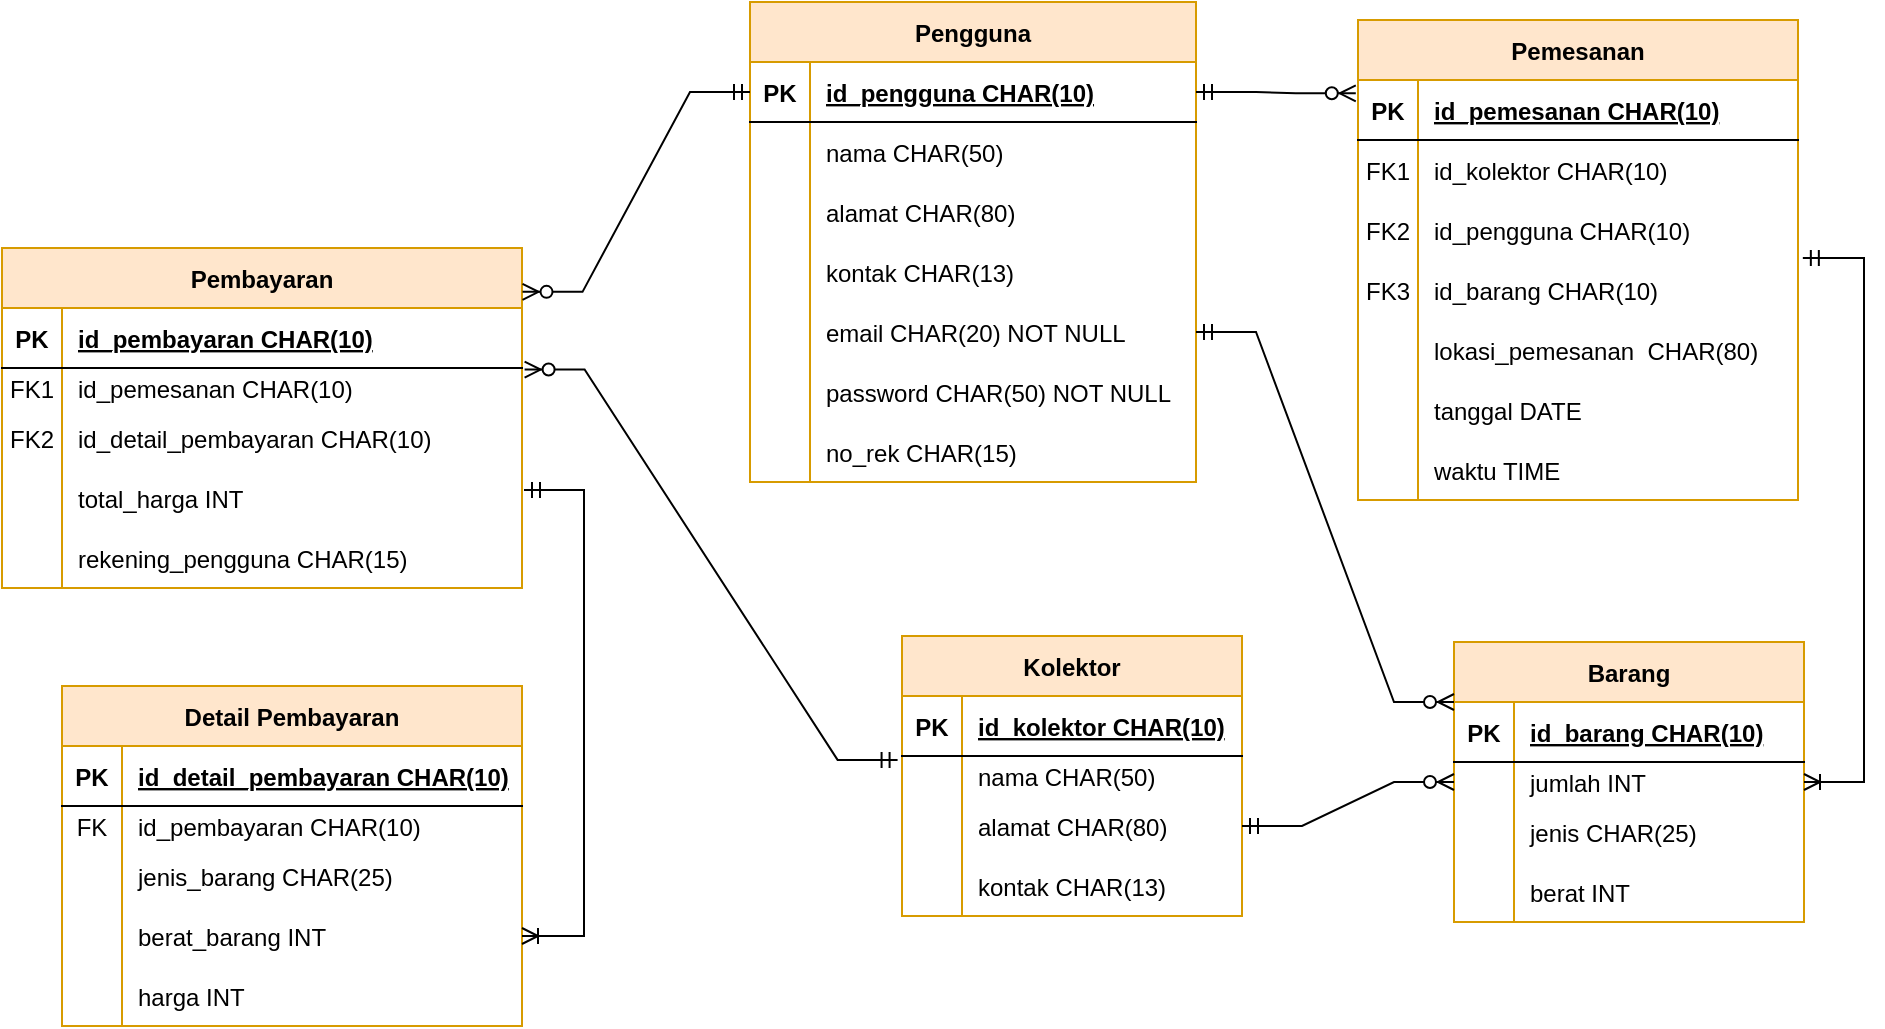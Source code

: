 <mxfile version="17.4.0" type="github"><diagram id="R2lEEEUBdFMjLlhIrx00" name="Page-1"><mxGraphModel dx="1021" dy="551" grid="0" gridSize="10" guides="1" tooltips="1" connect="1" arrows="1" fold="1" page="1" pageScale="1" pageWidth="1100" pageHeight="850" math="0" shadow="0" extFonts="Permanent Marker^https://fonts.googleapis.com/css?family=Permanent+Marker"><root><mxCell id="0"/><mxCell id="1" parent="0"/><mxCell id="C-vyLk0tnHw3VtMMgP7b-2" value="Pemesanan" style="shape=table;startSize=30;container=1;collapsible=1;childLayout=tableLayout;fixedRows=1;rowLines=0;fontStyle=1;align=center;resizeLast=1;fillColor=#ffe6cc;strokeColor=#d79b00;" parent="1" vertex="1"><mxGeometry x="764" y="89" width="220" height="240" as="geometry"/></mxCell><mxCell id="C-vyLk0tnHw3VtMMgP7b-3" value="" style="shape=partialRectangle;collapsible=0;dropTarget=0;pointerEvents=0;fillColor=none;points=[[0,0.5],[1,0.5]];portConstraint=eastwest;top=0;left=0;right=0;bottom=1;" parent="C-vyLk0tnHw3VtMMgP7b-2" vertex="1"><mxGeometry y="30" width="220" height="30" as="geometry"/></mxCell><mxCell id="C-vyLk0tnHw3VtMMgP7b-4" value="PK" style="shape=partialRectangle;overflow=hidden;connectable=0;fillColor=none;top=0;left=0;bottom=0;right=0;fontStyle=1;" parent="C-vyLk0tnHw3VtMMgP7b-3" vertex="1"><mxGeometry width="30" height="30" as="geometry"><mxRectangle width="30" height="30" as="alternateBounds"/></mxGeometry></mxCell><mxCell id="C-vyLk0tnHw3VtMMgP7b-5" value="id_pemesanan CHAR(10)" style="shape=partialRectangle;overflow=hidden;connectable=0;fillColor=none;top=0;left=0;bottom=0;right=0;align=left;spacingLeft=6;fontStyle=5;" parent="C-vyLk0tnHw3VtMMgP7b-3" vertex="1"><mxGeometry x="30" width="190" height="30" as="geometry"><mxRectangle width="190" height="30" as="alternateBounds"/></mxGeometry></mxCell><mxCell id="C-vyLk0tnHw3VtMMgP7b-6" value="" style="shape=partialRectangle;collapsible=0;dropTarget=0;pointerEvents=0;fillColor=none;points=[[0,0.5],[1,0.5]];portConstraint=eastwest;top=0;left=0;right=0;bottom=0;" parent="C-vyLk0tnHw3VtMMgP7b-2" vertex="1"><mxGeometry y="60" width="220" height="30" as="geometry"/></mxCell><mxCell id="C-vyLk0tnHw3VtMMgP7b-7" value="FK1" style="shape=partialRectangle;overflow=hidden;connectable=0;fillColor=none;top=0;left=0;bottom=0;right=0;" parent="C-vyLk0tnHw3VtMMgP7b-6" vertex="1"><mxGeometry width="30" height="30" as="geometry"><mxRectangle width="30" height="30" as="alternateBounds"/></mxGeometry></mxCell><mxCell id="C-vyLk0tnHw3VtMMgP7b-8" value="id_kolektor CHAR(10)" style="shape=partialRectangle;overflow=hidden;connectable=0;fillColor=none;top=0;left=0;bottom=0;right=0;align=left;spacingLeft=6;" parent="C-vyLk0tnHw3VtMMgP7b-6" vertex="1"><mxGeometry x="30" width="190" height="30" as="geometry"><mxRectangle width="190" height="30" as="alternateBounds"/></mxGeometry></mxCell><mxCell id="C-vyLk0tnHw3VtMMgP7b-9" value="" style="shape=partialRectangle;collapsible=0;dropTarget=0;pointerEvents=0;fillColor=none;points=[[0,0.5],[1,0.5]];portConstraint=eastwest;top=0;left=0;right=0;bottom=0;" parent="C-vyLk0tnHw3VtMMgP7b-2" vertex="1"><mxGeometry y="90" width="220" height="30" as="geometry"/></mxCell><mxCell id="C-vyLk0tnHw3VtMMgP7b-10" value="FK2" style="shape=partialRectangle;overflow=hidden;connectable=0;fillColor=none;top=0;left=0;bottom=0;right=0;" parent="C-vyLk0tnHw3VtMMgP7b-9" vertex="1"><mxGeometry width="30" height="30" as="geometry"><mxRectangle width="30" height="30" as="alternateBounds"/></mxGeometry></mxCell><mxCell id="C-vyLk0tnHw3VtMMgP7b-11" value="id_pengguna CHAR(10)" style="shape=partialRectangle;overflow=hidden;connectable=0;fillColor=none;top=0;left=0;bottom=0;right=0;align=left;spacingLeft=6;" parent="C-vyLk0tnHw3VtMMgP7b-9" vertex="1"><mxGeometry x="30" width="190" height="30" as="geometry"><mxRectangle width="190" height="30" as="alternateBounds"/></mxGeometry></mxCell><mxCell id="TlurCUzSwFRbK9vDlLRX-10" value="" style="shape=partialRectangle;collapsible=0;dropTarget=0;pointerEvents=0;fillColor=none;points=[[0,0.5],[1,0.5]];portConstraint=eastwest;top=0;left=0;right=0;bottom=0;" parent="C-vyLk0tnHw3VtMMgP7b-2" vertex="1"><mxGeometry y="120" width="220" height="30" as="geometry"/></mxCell><mxCell id="TlurCUzSwFRbK9vDlLRX-11" value="FK3" style="shape=partialRectangle;overflow=hidden;connectable=0;fillColor=none;top=0;left=0;bottom=0;right=0;" parent="TlurCUzSwFRbK9vDlLRX-10" vertex="1"><mxGeometry width="30" height="30" as="geometry"><mxRectangle width="30" height="30" as="alternateBounds"/></mxGeometry></mxCell><mxCell id="TlurCUzSwFRbK9vDlLRX-12" value="id_barang CHAR(10)" style="shape=partialRectangle;overflow=hidden;connectable=0;fillColor=none;top=0;left=0;bottom=0;right=0;align=left;spacingLeft=6;" parent="TlurCUzSwFRbK9vDlLRX-10" vertex="1"><mxGeometry x="30" width="190" height="30" as="geometry"><mxRectangle width="190" height="30" as="alternateBounds"/></mxGeometry></mxCell><mxCell id="TlurCUzSwFRbK9vDlLRX-16" value="" style="shape=partialRectangle;collapsible=0;dropTarget=0;pointerEvents=0;fillColor=none;points=[[0,0.5],[1,0.5]];portConstraint=eastwest;top=0;left=0;right=0;bottom=0;" parent="C-vyLk0tnHw3VtMMgP7b-2" vertex="1"><mxGeometry y="150" width="220" height="30" as="geometry"/></mxCell><mxCell id="TlurCUzSwFRbK9vDlLRX-17" value="" style="shape=partialRectangle;overflow=hidden;connectable=0;fillColor=none;top=0;left=0;bottom=0;right=0;" parent="TlurCUzSwFRbK9vDlLRX-16" vertex="1"><mxGeometry width="30" height="30" as="geometry"><mxRectangle width="30" height="30" as="alternateBounds"/></mxGeometry></mxCell><mxCell id="TlurCUzSwFRbK9vDlLRX-18" value="lokasi_pemesanan  CHAR(80)" style="shape=partialRectangle;overflow=hidden;connectable=0;fillColor=none;top=0;left=0;bottom=0;right=0;align=left;spacingLeft=6;" parent="TlurCUzSwFRbK9vDlLRX-16" vertex="1"><mxGeometry x="30" width="190" height="30" as="geometry"><mxRectangle width="190" height="30" as="alternateBounds"/></mxGeometry></mxCell><mxCell id="TlurCUzSwFRbK9vDlLRX-22" value="" style="shape=partialRectangle;collapsible=0;dropTarget=0;pointerEvents=0;fillColor=none;points=[[0,0.5],[1,0.5]];portConstraint=eastwest;top=0;left=0;right=0;bottom=0;" parent="C-vyLk0tnHw3VtMMgP7b-2" vertex="1"><mxGeometry y="180" width="220" height="30" as="geometry"/></mxCell><mxCell id="TlurCUzSwFRbK9vDlLRX-23" value="" style="shape=partialRectangle;overflow=hidden;connectable=0;fillColor=none;top=0;left=0;bottom=0;right=0;" parent="TlurCUzSwFRbK9vDlLRX-22" vertex="1"><mxGeometry width="30" height="30" as="geometry"><mxRectangle width="30" height="30" as="alternateBounds"/></mxGeometry></mxCell><mxCell id="TlurCUzSwFRbK9vDlLRX-24" value="tanggal DATE" style="shape=partialRectangle;overflow=hidden;connectable=0;fillColor=none;top=0;left=0;bottom=0;right=0;align=left;spacingLeft=6;" parent="TlurCUzSwFRbK9vDlLRX-22" vertex="1"><mxGeometry x="30" width="190" height="30" as="geometry"><mxRectangle width="190" height="30" as="alternateBounds"/></mxGeometry></mxCell><mxCell id="Kshg09KGC6GDZ55NSV9W-1" value="" style="shape=partialRectangle;collapsible=0;dropTarget=0;pointerEvents=0;fillColor=none;points=[[0,0.5],[1,0.5]];portConstraint=eastwest;top=0;left=0;right=0;bottom=0;" parent="C-vyLk0tnHw3VtMMgP7b-2" vertex="1"><mxGeometry y="210" width="220" height="30" as="geometry"/></mxCell><mxCell id="Kshg09KGC6GDZ55NSV9W-2" value="" style="shape=partialRectangle;overflow=hidden;connectable=0;fillColor=none;top=0;left=0;bottom=0;right=0;" parent="Kshg09KGC6GDZ55NSV9W-1" vertex="1"><mxGeometry width="30" height="30" as="geometry"><mxRectangle width="30" height="30" as="alternateBounds"/></mxGeometry></mxCell><mxCell id="Kshg09KGC6GDZ55NSV9W-3" value="waktu TIME" style="shape=partialRectangle;overflow=hidden;connectable=0;fillColor=none;top=0;left=0;bottom=0;right=0;align=left;spacingLeft=6;" parent="Kshg09KGC6GDZ55NSV9W-1" vertex="1"><mxGeometry x="30" width="190" height="30" as="geometry"><mxRectangle width="190" height="30" as="alternateBounds"/></mxGeometry></mxCell><mxCell id="C-vyLk0tnHw3VtMMgP7b-13" value="Barang" style="shape=table;startSize=30;container=1;collapsible=1;childLayout=tableLayout;fixedRows=1;rowLines=0;fontStyle=1;align=center;resizeLast=1;fillColor=#ffe6cc;strokeColor=#d79b00;" parent="1" vertex="1"><mxGeometry x="812" y="400" width="175" height="140" as="geometry"/></mxCell><mxCell id="C-vyLk0tnHw3VtMMgP7b-14" value="" style="shape=partialRectangle;collapsible=0;dropTarget=0;pointerEvents=0;fillColor=none;points=[[0,0.5],[1,0.5]];portConstraint=eastwest;top=0;left=0;right=0;bottom=1;" parent="C-vyLk0tnHw3VtMMgP7b-13" vertex="1"><mxGeometry y="30" width="175" height="30" as="geometry"/></mxCell><mxCell id="C-vyLk0tnHw3VtMMgP7b-15" value="PK" style="shape=partialRectangle;overflow=hidden;connectable=0;fillColor=none;top=0;left=0;bottom=0;right=0;fontStyle=1;" parent="C-vyLk0tnHw3VtMMgP7b-14" vertex="1"><mxGeometry width="30" height="30" as="geometry"><mxRectangle width="30" height="30" as="alternateBounds"/></mxGeometry></mxCell><mxCell id="C-vyLk0tnHw3VtMMgP7b-16" value="id_barang CHAR(10)" style="shape=partialRectangle;overflow=hidden;connectable=0;fillColor=none;top=0;left=0;bottom=0;right=0;align=left;spacingLeft=6;fontStyle=5;" parent="C-vyLk0tnHw3VtMMgP7b-14" vertex="1"><mxGeometry x="30" width="145" height="30" as="geometry"><mxRectangle width="145" height="30" as="alternateBounds"/></mxGeometry></mxCell><mxCell id="C-vyLk0tnHw3VtMMgP7b-17" value="" style="shape=partialRectangle;collapsible=0;dropTarget=0;pointerEvents=0;fillColor=none;points=[[0,0.5],[1,0.5]];portConstraint=eastwest;top=0;left=0;right=0;bottom=0;" parent="C-vyLk0tnHw3VtMMgP7b-13" vertex="1"><mxGeometry y="60" width="175" height="20" as="geometry"/></mxCell><mxCell id="C-vyLk0tnHw3VtMMgP7b-18" value="" style="shape=partialRectangle;overflow=hidden;connectable=0;fillColor=none;top=0;left=0;bottom=0;right=0;" parent="C-vyLk0tnHw3VtMMgP7b-17" vertex="1"><mxGeometry width="30" height="20" as="geometry"><mxRectangle width="30" height="20" as="alternateBounds"/></mxGeometry></mxCell><mxCell id="C-vyLk0tnHw3VtMMgP7b-19" value="jumlah INT" style="shape=partialRectangle;overflow=hidden;connectable=0;fillColor=none;top=0;left=0;bottom=0;right=0;align=left;spacingLeft=6;" parent="C-vyLk0tnHw3VtMMgP7b-17" vertex="1"><mxGeometry x="30" width="145" height="20" as="geometry"><mxRectangle width="145" height="20" as="alternateBounds"/></mxGeometry></mxCell><mxCell id="NNcWiNyxHifPAjVDT-7h-1" value="" style="shape=partialRectangle;collapsible=0;dropTarget=0;pointerEvents=0;fillColor=none;points=[[0,0.5],[1,0.5]];portConstraint=eastwest;top=0;left=0;right=0;bottom=0;" parent="C-vyLk0tnHw3VtMMgP7b-13" vertex="1"><mxGeometry y="80" width="175" height="30" as="geometry"/></mxCell><mxCell id="NNcWiNyxHifPAjVDT-7h-2" value="" style="shape=partialRectangle;overflow=hidden;connectable=0;fillColor=none;top=0;left=0;bottom=0;right=0;" parent="NNcWiNyxHifPAjVDT-7h-1" vertex="1"><mxGeometry width="30" height="30" as="geometry"><mxRectangle width="30" height="30" as="alternateBounds"/></mxGeometry></mxCell><mxCell id="NNcWiNyxHifPAjVDT-7h-3" value="jenis CHAR(25)" style="shape=partialRectangle;overflow=hidden;connectable=0;fillColor=none;top=0;left=0;bottom=0;right=0;align=left;spacingLeft=6;" parent="NNcWiNyxHifPAjVDT-7h-1" vertex="1"><mxGeometry x="30" width="145" height="30" as="geometry"><mxRectangle width="145" height="30" as="alternateBounds"/></mxGeometry></mxCell><mxCell id="TlurCUzSwFRbK9vDlLRX-26" value="" style="shape=partialRectangle;collapsible=0;dropTarget=0;pointerEvents=0;fillColor=none;points=[[0,0.5],[1,0.5]];portConstraint=eastwest;top=0;left=0;right=0;bottom=0;" parent="C-vyLk0tnHw3VtMMgP7b-13" vertex="1"><mxGeometry y="110" width="175" height="30" as="geometry"/></mxCell><mxCell id="TlurCUzSwFRbK9vDlLRX-27" value="" style="shape=partialRectangle;overflow=hidden;connectable=0;fillColor=none;top=0;left=0;bottom=0;right=0;" parent="TlurCUzSwFRbK9vDlLRX-26" vertex="1"><mxGeometry width="30" height="30" as="geometry"><mxRectangle width="30" height="30" as="alternateBounds"/></mxGeometry></mxCell><mxCell id="TlurCUzSwFRbK9vDlLRX-28" value="berat INT" style="shape=partialRectangle;overflow=hidden;connectable=0;fillColor=none;top=0;left=0;bottom=0;right=0;align=left;spacingLeft=6;" parent="TlurCUzSwFRbK9vDlLRX-26" vertex="1"><mxGeometry x="30" width="145" height="30" as="geometry"><mxRectangle width="145" height="30" as="alternateBounds"/></mxGeometry></mxCell><mxCell id="C-vyLk0tnHw3VtMMgP7b-23" value="Pengguna" style="shape=table;startSize=30;container=1;collapsible=1;childLayout=tableLayout;fixedRows=1;rowLines=0;fontStyle=1;align=center;resizeLast=1;fillColor=#ffe6cc;strokeColor=#d79b00;" parent="1" vertex="1"><mxGeometry x="460" y="80" width="223" height="240" as="geometry"/></mxCell><mxCell id="C-vyLk0tnHw3VtMMgP7b-24" value="" style="shape=partialRectangle;collapsible=0;dropTarget=0;pointerEvents=0;fillColor=none;points=[[0,0.5],[1,0.5]];portConstraint=eastwest;top=0;left=0;right=0;bottom=1;" parent="C-vyLk0tnHw3VtMMgP7b-23" vertex="1"><mxGeometry y="30" width="223" height="30" as="geometry"/></mxCell><mxCell id="C-vyLk0tnHw3VtMMgP7b-25" value="PK" style="shape=partialRectangle;overflow=hidden;connectable=0;fillColor=none;top=0;left=0;bottom=0;right=0;fontStyle=1;" parent="C-vyLk0tnHw3VtMMgP7b-24" vertex="1"><mxGeometry width="30" height="30" as="geometry"><mxRectangle width="30" height="30" as="alternateBounds"/></mxGeometry></mxCell><mxCell id="C-vyLk0tnHw3VtMMgP7b-26" value="id_pengguna CHAR(10)" style="shape=partialRectangle;overflow=hidden;connectable=0;fillColor=none;top=0;left=0;bottom=0;right=0;align=left;spacingLeft=6;fontStyle=5;" parent="C-vyLk0tnHw3VtMMgP7b-24" vertex="1"><mxGeometry x="30" width="193" height="30" as="geometry"><mxRectangle width="193" height="30" as="alternateBounds"/></mxGeometry></mxCell><mxCell id="C-vyLk0tnHw3VtMMgP7b-27" value="" style="shape=partialRectangle;collapsible=0;dropTarget=0;pointerEvents=0;fillColor=none;points=[[0,0.5],[1,0.5]];portConstraint=eastwest;top=0;left=0;right=0;bottom=0;" parent="C-vyLk0tnHw3VtMMgP7b-23" vertex="1"><mxGeometry y="60" width="223" height="30" as="geometry"/></mxCell><mxCell id="C-vyLk0tnHw3VtMMgP7b-28" value="" style="shape=partialRectangle;overflow=hidden;connectable=0;fillColor=none;top=0;left=0;bottom=0;right=0;" parent="C-vyLk0tnHw3VtMMgP7b-27" vertex="1"><mxGeometry width="30" height="30" as="geometry"><mxRectangle width="30" height="30" as="alternateBounds"/></mxGeometry></mxCell><mxCell id="C-vyLk0tnHw3VtMMgP7b-29" value="nama CHAR(50)" style="shape=partialRectangle;overflow=hidden;connectable=0;fillColor=none;top=0;left=0;bottom=0;right=0;align=left;spacingLeft=6;" parent="C-vyLk0tnHw3VtMMgP7b-27" vertex="1"><mxGeometry x="30" width="193" height="30" as="geometry"><mxRectangle width="193" height="30" as="alternateBounds"/></mxGeometry></mxCell><mxCell id="TlurCUzSwFRbK9vDlLRX-1" value="" style="shape=partialRectangle;collapsible=0;dropTarget=0;pointerEvents=0;fillColor=none;points=[[0,0.5],[1,0.5]];portConstraint=eastwest;top=0;left=0;right=0;bottom=0;" parent="C-vyLk0tnHw3VtMMgP7b-23" vertex="1"><mxGeometry y="90" width="223" height="30" as="geometry"/></mxCell><mxCell id="TlurCUzSwFRbK9vDlLRX-2" value="" style="shape=partialRectangle;overflow=hidden;connectable=0;fillColor=none;top=0;left=0;bottom=0;right=0;" parent="TlurCUzSwFRbK9vDlLRX-1" vertex="1"><mxGeometry width="30" height="30" as="geometry"><mxRectangle width="30" height="30" as="alternateBounds"/></mxGeometry></mxCell><mxCell id="TlurCUzSwFRbK9vDlLRX-3" value="alamat CHAR(80)" style="shape=partialRectangle;overflow=hidden;connectable=0;fillColor=none;top=0;left=0;bottom=0;right=0;align=left;spacingLeft=6;" parent="TlurCUzSwFRbK9vDlLRX-1" vertex="1"><mxGeometry x="30" width="193" height="30" as="geometry"><mxRectangle width="193" height="30" as="alternateBounds"/></mxGeometry></mxCell><mxCell id="TlurCUzSwFRbK9vDlLRX-4" value="" style="shape=partialRectangle;collapsible=0;dropTarget=0;pointerEvents=0;fillColor=none;points=[[0,0.5],[1,0.5]];portConstraint=eastwest;top=0;left=0;right=0;bottom=0;" parent="C-vyLk0tnHw3VtMMgP7b-23" vertex="1"><mxGeometry y="120" width="223" height="30" as="geometry"/></mxCell><mxCell id="TlurCUzSwFRbK9vDlLRX-5" value="" style="shape=partialRectangle;overflow=hidden;connectable=0;fillColor=none;top=0;left=0;bottom=0;right=0;" parent="TlurCUzSwFRbK9vDlLRX-4" vertex="1"><mxGeometry width="30" height="30" as="geometry"><mxRectangle width="30" height="30" as="alternateBounds"/></mxGeometry></mxCell><mxCell id="TlurCUzSwFRbK9vDlLRX-6" value="kontak CHAR(13)" style="shape=partialRectangle;overflow=hidden;connectable=0;fillColor=none;top=0;left=0;bottom=0;right=0;align=left;spacingLeft=6;" parent="TlurCUzSwFRbK9vDlLRX-4" vertex="1"><mxGeometry x="30" width="193" height="30" as="geometry"><mxRectangle width="193" height="30" as="alternateBounds"/></mxGeometry></mxCell><mxCell id="TlurCUzSwFRbK9vDlLRX-7" value="" style="shape=partialRectangle;collapsible=0;dropTarget=0;pointerEvents=0;fillColor=none;points=[[0,0.5],[1,0.5]];portConstraint=eastwest;top=0;left=0;right=0;bottom=0;" parent="C-vyLk0tnHw3VtMMgP7b-23" vertex="1"><mxGeometry y="150" width="223" height="30" as="geometry"/></mxCell><mxCell id="TlurCUzSwFRbK9vDlLRX-8" value="" style="shape=partialRectangle;overflow=hidden;connectable=0;fillColor=none;top=0;left=0;bottom=0;right=0;" parent="TlurCUzSwFRbK9vDlLRX-7" vertex="1"><mxGeometry width="30" height="30" as="geometry"><mxRectangle width="30" height="30" as="alternateBounds"/></mxGeometry></mxCell><mxCell id="TlurCUzSwFRbK9vDlLRX-9" value="email CHAR(20) NOT NULL" style="shape=partialRectangle;overflow=hidden;connectable=0;fillColor=none;top=0;left=0;bottom=0;right=0;align=left;spacingLeft=6;" parent="TlurCUzSwFRbK9vDlLRX-7" vertex="1"><mxGeometry x="30" width="193" height="30" as="geometry"><mxRectangle width="193" height="30" as="alternateBounds"/></mxGeometry></mxCell><mxCell id="Kshg09KGC6GDZ55NSV9W-5" value="" style="shape=partialRectangle;collapsible=0;dropTarget=0;pointerEvents=0;fillColor=none;points=[[0,0.5],[1,0.5]];portConstraint=eastwest;top=0;left=0;right=0;bottom=0;" parent="C-vyLk0tnHw3VtMMgP7b-23" vertex="1"><mxGeometry y="180" width="223" height="30" as="geometry"/></mxCell><mxCell id="Kshg09KGC6GDZ55NSV9W-6" value="" style="shape=partialRectangle;overflow=hidden;connectable=0;fillColor=none;top=0;left=0;bottom=0;right=0;" parent="Kshg09KGC6GDZ55NSV9W-5" vertex="1"><mxGeometry width="30" height="30" as="geometry"><mxRectangle width="30" height="30" as="alternateBounds"/></mxGeometry></mxCell><mxCell id="Kshg09KGC6GDZ55NSV9W-7" value="password CHAR(50) NOT NULL" style="shape=partialRectangle;overflow=hidden;connectable=0;fillColor=none;top=0;left=0;bottom=0;right=0;align=left;spacingLeft=6;" parent="Kshg09KGC6GDZ55NSV9W-5" vertex="1"><mxGeometry x="30" width="193" height="30" as="geometry"><mxRectangle width="193" height="30" as="alternateBounds"/></mxGeometry></mxCell><mxCell id="NNcWiNyxHifPAjVDT-7h-32" value="" style="shape=partialRectangle;collapsible=0;dropTarget=0;pointerEvents=0;fillColor=none;points=[[0,0.5],[1,0.5]];portConstraint=eastwest;top=0;left=0;right=0;bottom=0;" parent="C-vyLk0tnHw3VtMMgP7b-23" vertex="1"><mxGeometry y="210" width="223" height="30" as="geometry"/></mxCell><mxCell id="NNcWiNyxHifPAjVDT-7h-33" value="" style="shape=partialRectangle;overflow=hidden;connectable=0;fillColor=none;top=0;left=0;bottom=0;right=0;" parent="NNcWiNyxHifPAjVDT-7h-32" vertex="1"><mxGeometry width="30" height="30" as="geometry"><mxRectangle width="30" height="30" as="alternateBounds"/></mxGeometry></mxCell><mxCell id="NNcWiNyxHifPAjVDT-7h-34" value="no_rek CHAR(15)" style="shape=partialRectangle;overflow=hidden;connectable=0;fillColor=none;top=0;left=0;bottom=0;right=0;align=left;spacingLeft=6;" parent="NNcWiNyxHifPAjVDT-7h-32" vertex="1"><mxGeometry x="30" width="193" height="30" as="geometry"><mxRectangle width="193" height="30" as="alternateBounds"/></mxGeometry></mxCell><mxCell id="TlurCUzSwFRbK9vDlLRX-25" value="" style="edgeStyle=entityRelationEdgeStyle;fontSize=12;html=1;endArrow=ERzeroToMany;startArrow=ERmandOne;rounded=0;entryX=-0.005;entryY=0.222;entryDx=0;entryDy=0;exitX=1;exitY=0.5;exitDx=0;exitDy=0;entryPerimeter=0;" parent="1" source="C-vyLk0tnHw3VtMMgP7b-24" target="C-vyLk0tnHw3VtMMgP7b-3" edge="1"><mxGeometry width="100" height="100" relative="1" as="geometry"><mxPoint x="280" y="170" as="sourcePoint"/><mxPoint x="375" y="70" as="targetPoint"/></mxGeometry></mxCell><mxCell id="TlurCUzSwFRbK9vDlLRX-29" value="" style="edgeStyle=entityRelationEdgeStyle;fontSize=12;html=1;endArrow=ERoneToMany;startArrow=ERmandOne;rounded=0;exitX=1.011;exitY=-0.033;exitDx=0;exitDy=0;exitPerimeter=0;" parent="1" source="TlurCUzSwFRbK9vDlLRX-10" target="C-vyLk0tnHw3VtMMgP7b-13" edge="1"><mxGeometry width="100" height="100" relative="1" as="geometry"><mxPoint x="1030" y="210" as="sourcePoint"/><mxPoint x="1100" y="450" as="targetPoint"/></mxGeometry></mxCell><mxCell id="TlurCUzSwFRbK9vDlLRX-30" value="" style="edgeStyle=entityRelationEdgeStyle;fontSize=12;html=1;endArrow=ERzeroToMany;startArrow=ERmandOne;rounded=0;exitX=1;exitY=0.5;exitDx=0;exitDy=0;entryX=0;entryY=0;entryDx=0;entryDy=0;entryPerimeter=0;" parent="1" source="TlurCUzSwFRbK9vDlLRX-7" target="C-vyLk0tnHw3VtMMgP7b-14" edge="1"><mxGeometry width="100" height="100" relative="1" as="geometry"><mxPoint x="350" y="380" as="sourcePoint"/><mxPoint x="520" y="400" as="targetPoint"/></mxGeometry></mxCell><mxCell id="TlurCUzSwFRbK9vDlLRX-31" value="Kolektor" style="shape=table;startSize=30;container=1;collapsible=1;childLayout=tableLayout;fixedRows=1;rowLines=0;fontStyle=1;align=center;resizeLast=1;fillColor=#ffe6cc;strokeColor=#d79b00;" parent="1" vertex="1"><mxGeometry x="536" y="397" width="170" height="140" as="geometry"/></mxCell><mxCell id="TlurCUzSwFRbK9vDlLRX-32" value="" style="shape=partialRectangle;collapsible=0;dropTarget=0;pointerEvents=0;fillColor=none;points=[[0,0.5],[1,0.5]];portConstraint=eastwest;top=0;left=0;right=0;bottom=1;" parent="TlurCUzSwFRbK9vDlLRX-31" vertex="1"><mxGeometry y="30" width="170" height="30" as="geometry"/></mxCell><mxCell id="TlurCUzSwFRbK9vDlLRX-33" value="PK" style="shape=partialRectangle;overflow=hidden;connectable=0;fillColor=none;top=0;left=0;bottom=0;right=0;fontStyle=1;" parent="TlurCUzSwFRbK9vDlLRX-32" vertex="1"><mxGeometry width="30" height="30" as="geometry"><mxRectangle width="30" height="30" as="alternateBounds"/></mxGeometry></mxCell><mxCell id="TlurCUzSwFRbK9vDlLRX-34" value="id_kolektor CHAR(10)" style="shape=partialRectangle;overflow=hidden;connectable=0;fillColor=none;top=0;left=0;bottom=0;right=0;align=left;spacingLeft=6;fontStyle=5;" parent="TlurCUzSwFRbK9vDlLRX-32" vertex="1"><mxGeometry x="30" width="140" height="30" as="geometry"><mxRectangle width="140" height="30" as="alternateBounds"/></mxGeometry></mxCell><mxCell id="TlurCUzSwFRbK9vDlLRX-35" value="" style="shape=partialRectangle;collapsible=0;dropTarget=0;pointerEvents=0;fillColor=none;points=[[0,0.5],[1,0.5]];portConstraint=eastwest;top=0;left=0;right=0;bottom=0;" parent="TlurCUzSwFRbK9vDlLRX-31" vertex="1"><mxGeometry y="60" width="170" height="20" as="geometry"/></mxCell><mxCell id="TlurCUzSwFRbK9vDlLRX-36" value="" style="shape=partialRectangle;overflow=hidden;connectable=0;fillColor=none;top=0;left=0;bottom=0;right=0;" parent="TlurCUzSwFRbK9vDlLRX-35" vertex="1"><mxGeometry width="30" height="20" as="geometry"><mxRectangle width="30" height="20" as="alternateBounds"/></mxGeometry></mxCell><mxCell id="TlurCUzSwFRbK9vDlLRX-37" value="nama CHAR(50)" style="shape=partialRectangle;overflow=hidden;connectable=0;fillColor=none;top=0;left=0;bottom=0;right=0;align=left;spacingLeft=6;" parent="TlurCUzSwFRbK9vDlLRX-35" vertex="1"><mxGeometry x="30" width="140" height="20" as="geometry"><mxRectangle width="140" height="20" as="alternateBounds"/></mxGeometry></mxCell><mxCell id="TlurCUzSwFRbK9vDlLRX-38" value="" style="shape=partialRectangle;collapsible=0;dropTarget=0;pointerEvents=0;fillColor=none;points=[[0,0.5],[1,0.5]];portConstraint=eastwest;top=0;left=0;right=0;bottom=0;" parent="TlurCUzSwFRbK9vDlLRX-31" vertex="1"><mxGeometry y="80" width="170" height="30" as="geometry"/></mxCell><mxCell id="TlurCUzSwFRbK9vDlLRX-39" value="" style="shape=partialRectangle;overflow=hidden;connectable=0;fillColor=none;top=0;left=0;bottom=0;right=0;" parent="TlurCUzSwFRbK9vDlLRX-38" vertex="1"><mxGeometry width="30" height="30" as="geometry"><mxRectangle width="30" height="30" as="alternateBounds"/></mxGeometry></mxCell><mxCell id="TlurCUzSwFRbK9vDlLRX-40" value="alamat CHAR(80)" style="shape=partialRectangle;overflow=hidden;connectable=0;fillColor=none;top=0;left=0;bottom=0;right=0;align=left;spacingLeft=6;" parent="TlurCUzSwFRbK9vDlLRX-38" vertex="1"><mxGeometry x="30" width="140" height="30" as="geometry"><mxRectangle width="140" height="30" as="alternateBounds"/></mxGeometry></mxCell><mxCell id="TlurCUzSwFRbK9vDlLRX-41" value="" style="shape=partialRectangle;collapsible=0;dropTarget=0;pointerEvents=0;fillColor=none;points=[[0,0.5],[1,0.5]];portConstraint=eastwest;top=0;left=0;right=0;bottom=0;" parent="TlurCUzSwFRbK9vDlLRX-31" vertex="1"><mxGeometry y="110" width="170" height="30" as="geometry"/></mxCell><mxCell id="TlurCUzSwFRbK9vDlLRX-42" value="" style="shape=partialRectangle;overflow=hidden;connectable=0;fillColor=none;top=0;left=0;bottom=0;right=0;" parent="TlurCUzSwFRbK9vDlLRX-41" vertex="1"><mxGeometry width="30" height="30" as="geometry"><mxRectangle width="30" height="30" as="alternateBounds"/></mxGeometry></mxCell><mxCell id="TlurCUzSwFRbK9vDlLRX-43" value="kontak CHAR(13)" style="shape=partialRectangle;overflow=hidden;connectable=0;fillColor=none;top=0;left=0;bottom=0;right=0;align=left;spacingLeft=6;" parent="TlurCUzSwFRbK9vDlLRX-41" vertex="1"><mxGeometry x="30" width="140" height="30" as="geometry"><mxRectangle width="140" height="30" as="alternateBounds"/></mxGeometry></mxCell><mxCell id="TlurCUzSwFRbK9vDlLRX-44" value="" style="edgeStyle=entityRelationEdgeStyle;fontSize=12;html=1;endArrow=ERzeroToMany;startArrow=ERmandOne;rounded=0;exitX=1;exitY=0.5;exitDx=0;exitDy=0;entryX=0;entryY=0.5;entryDx=0;entryDy=0;" parent="1" source="TlurCUzSwFRbK9vDlLRX-38" target="C-vyLk0tnHw3VtMMgP7b-17" edge="1"><mxGeometry width="100" height="100" relative="1" as="geometry"><mxPoint x="360" y="510" as="sourcePoint"/><mxPoint x="700" y="470" as="targetPoint"/></mxGeometry></mxCell><mxCell id="TlurCUzSwFRbK9vDlLRX-45" value="Detail Pembayaran" style="shape=table;startSize=30;container=1;collapsible=1;childLayout=tableLayout;fixedRows=1;rowLines=0;fontStyle=1;align=center;resizeLast=1;fillColor=#ffe6cc;strokeColor=#d79b00;" parent="1" vertex="1"><mxGeometry x="116" y="422" width="230" height="170" as="geometry"/></mxCell><mxCell id="TlurCUzSwFRbK9vDlLRX-46" value="" style="shape=partialRectangle;collapsible=0;dropTarget=0;pointerEvents=0;fillColor=none;points=[[0,0.5],[1,0.5]];portConstraint=eastwest;top=0;left=0;right=0;bottom=1;" parent="TlurCUzSwFRbK9vDlLRX-45" vertex="1"><mxGeometry y="30" width="230" height="30" as="geometry"/></mxCell><mxCell id="TlurCUzSwFRbK9vDlLRX-47" value="PK" style="shape=partialRectangle;overflow=hidden;connectable=0;fillColor=none;top=0;left=0;bottom=0;right=0;fontStyle=1;" parent="TlurCUzSwFRbK9vDlLRX-46" vertex="1"><mxGeometry width="30" height="30" as="geometry"><mxRectangle width="30" height="30" as="alternateBounds"/></mxGeometry></mxCell><mxCell id="TlurCUzSwFRbK9vDlLRX-48" value="id_detail_pembayaran CHAR(10)" style="shape=partialRectangle;overflow=hidden;connectable=0;fillColor=none;top=0;left=0;bottom=0;right=0;align=left;spacingLeft=6;fontStyle=5;" parent="TlurCUzSwFRbK9vDlLRX-46" vertex="1"><mxGeometry x="30" width="200" height="30" as="geometry"><mxRectangle width="200" height="30" as="alternateBounds"/></mxGeometry></mxCell><mxCell id="TlurCUzSwFRbK9vDlLRX-49" value="" style="shape=partialRectangle;collapsible=0;dropTarget=0;pointerEvents=0;fillColor=none;points=[[0,0.5],[1,0.5]];portConstraint=eastwest;top=0;left=0;right=0;bottom=0;" parent="TlurCUzSwFRbK9vDlLRX-45" vertex="1"><mxGeometry y="60" width="230" height="20" as="geometry"/></mxCell><mxCell id="TlurCUzSwFRbK9vDlLRX-50" value="FK" style="shape=partialRectangle;overflow=hidden;connectable=0;fillColor=none;top=0;left=0;bottom=0;right=0;" parent="TlurCUzSwFRbK9vDlLRX-49" vertex="1"><mxGeometry width="30" height="20" as="geometry"><mxRectangle width="30" height="20" as="alternateBounds"/></mxGeometry></mxCell><mxCell id="TlurCUzSwFRbK9vDlLRX-51" value="id_pembayaran CHAR(10)" style="shape=partialRectangle;overflow=hidden;connectable=0;fillColor=none;top=0;left=0;bottom=0;right=0;align=left;spacingLeft=6;" parent="TlurCUzSwFRbK9vDlLRX-49" vertex="1"><mxGeometry x="30" width="200" height="20" as="geometry"><mxRectangle width="200" height="20" as="alternateBounds"/></mxGeometry></mxCell><mxCell id="TlurCUzSwFRbK9vDlLRX-52" value="" style="shape=partialRectangle;collapsible=0;dropTarget=0;pointerEvents=0;fillColor=none;points=[[0,0.5],[1,0.5]];portConstraint=eastwest;top=0;left=0;right=0;bottom=0;" parent="TlurCUzSwFRbK9vDlLRX-45" vertex="1"><mxGeometry y="80" width="230" height="30" as="geometry"/></mxCell><mxCell id="TlurCUzSwFRbK9vDlLRX-53" value="" style="shape=partialRectangle;overflow=hidden;connectable=0;fillColor=none;top=0;left=0;bottom=0;right=0;" parent="TlurCUzSwFRbK9vDlLRX-52" vertex="1"><mxGeometry width="30" height="30" as="geometry"><mxRectangle width="30" height="30" as="alternateBounds"/></mxGeometry></mxCell><mxCell id="TlurCUzSwFRbK9vDlLRX-54" value="jenis_barang CHAR(25)" style="shape=partialRectangle;overflow=hidden;connectable=0;fillColor=none;top=0;left=0;bottom=0;right=0;align=left;spacingLeft=6;" parent="TlurCUzSwFRbK9vDlLRX-52" vertex="1"><mxGeometry x="30" width="200" height="30" as="geometry"><mxRectangle width="200" height="30" as="alternateBounds"/></mxGeometry></mxCell><mxCell id="TlurCUzSwFRbK9vDlLRX-55" value="" style="shape=partialRectangle;collapsible=0;dropTarget=0;pointerEvents=0;fillColor=none;points=[[0,0.5],[1,0.5]];portConstraint=eastwest;top=0;left=0;right=0;bottom=0;" parent="TlurCUzSwFRbK9vDlLRX-45" vertex="1"><mxGeometry y="110" width="230" height="30" as="geometry"/></mxCell><mxCell id="TlurCUzSwFRbK9vDlLRX-56" value="" style="shape=partialRectangle;overflow=hidden;connectable=0;fillColor=none;top=0;left=0;bottom=0;right=0;" parent="TlurCUzSwFRbK9vDlLRX-55" vertex="1"><mxGeometry width="30" height="30" as="geometry"><mxRectangle width="30" height="30" as="alternateBounds"/></mxGeometry></mxCell><mxCell id="TlurCUzSwFRbK9vDlLRX-57" value="berat_barang INT" style="shape=partialRectangle;overflow=hidden;connectable=0;fillColor=none;top=0;left=0;bottom=0;right=0;align=left;spacingLeft=6;" parent="TlurCUzSwFRbK9vDlLRX-55" vertex="1"><mxGeometry x="30" width="200" height="30" as="geometry"><mxRectangle width="200" height="30" as="alternateBounds"/></mxGeometry></mxCell><mxCell id="NNcWiNyxHifPAjVDT-7h-26" value="" style="shape=partialRectangle;collapsible=0;dropTarget=0;pointerEvents=0;fillColor=none;points=[[0,0.5],[1,0.5]];portConstraint=eastwest;top=0;left=0;right=0;bottom=0;" parent="TlurCUzSwFRbK9vDlLRX-45" vertex="1"><mxGeometry y="140" width="230" height="30" as="geometry"/></mxCell><mxCell id="NNcWiNyxHifPAjVDT-7h-27" value="" style="shape=partialRectangle;overflow=hidden;connectable=0;fillColor=none;top=0;left=0;bottom=0;right=0;" parent="NNcWiNyxHifPAjVDT-7h-26" vertex="1"><mxGeometry width="30" height="30" as="geometry"><mxRectangle width="30" height="30" as="alternateBounds"/></mxGeometry></mxCell><mxCell id="NNcWiNyxHifPAjVDT-7h-28" value="harga INT" style="shape=partialRectangle;overflow=hidden;connectable=0;fillColor=none;top=0;left=0;bottom=0;right=0;align=left;spacingLeft=6;" parent="NNcWiNyxHifPAjVDT-7h-26" vertex="1"><mxGeometry x="30" width="200" height="30" as="geometry"><mxRectangle width="200" height="30" as="alternateBounds"/></mxGeometry></mxCell><mxCell id="NNcWiNyxHifPAjVDT-7h-4" value="Pembayaran" style="shape=table;startSize=30;container=1;collapsible=1;childLayout=tableLayout;fixedRows=1;rowLines=0;fontStyle=1;align=center;resizeLast=1;fillColor=#ffe6cc;strokeColor=#d79b00;" parent="1" vertex="1"><mxGeometry x="86" y="203" width="260" height="170" as="geometry"/></mxCell><mxCell id="NNcWiNyxHifPAjVDT-7h-5" value="" style="shape=partialRectangle;collapsible=0;dropTarget=0;pointerEvents=0;fillColor=none;points=[[0,0.5],[1,0.5]];portConstraint=eastwest;top=0;left=0;right=0;bottom=1;" parent="NNcWiNyxHifPAjVDT-7h-4" vertex="1"><mxGeometry y="30" width="260" height="30" as="geometry"/></mxCell><mxCell id="NNcWiNyxHifPAjVDT-7h-6" value="PK" style="shape=partialRectangle;overflow=hidden;connectable=0;fillColor=none;top=0;left=0;bottom=0;right=0;fontStyle=1;" parent="NNcWiNyxHifPAjVDT-7h-5" vertex="1"><mxGeometry width="30" height="30" as="geometry"><mxRectangle width="30" height="30" as="alternateBounds"/></mxGeometry></mxCell><mxCell id="NNcWiNyxHifPAjVDT-7h-7" value="id_pembayaran CHAR(10)" style="shape=partialRectangle;overflow=hidden;connectable=0;fillColor=none;top=0;left=0;bottom=0;right=0;align=left;spacingLeft=6;fontStyle=5;" parent="NNcWiNyxHifPAjVDT-7h-5" vertex="1"><mxGeometry x="30" width="230" height="30" as="geometry"><mxRectangle width="230" height="30" as="alternateBounds"/></mxGeometry></mxCell><mxCell id="NNcWiNyxHifPAjVDT-7h-11" value="" style="shape=partialRectangle;collapsible=0;dropTarget=0;pointerEvents=0;fillColor=none;points=[[0,0.5],[1,0.5]];portConstraint=eastwest;top=0;left=0;right=0;bottom=0;" parent="NNcWiNyxHifPAjVDT-7h-4" vertex="1"><mxGeometry y="60" width="260" height="20" as="geometry"/></mxCell><mxCell id="NNcWiNyxHifPAjVDT-7h-12" value="FK1" style="shape=partialRectangle;overflow=hidden;connectable=0;fillColor=none;top=0;left=0;bottom=0;right=0;" parent="NNcWiNyxHifPAjVDT-7h-11" vertex="1"><mxGeometry width="30" height="20" as="geometry"><mxRectangle width="30" height="20" as="alternateBounds"/></mxGeometry></mxCell><mxCell id="NNcWiNyxHifPAjVDT-7h-13" value="id_pemesanan CHAR(10)" style="shape=partialRectangle;overflow=hidden;connectable=0;fillColor=none;top=0;left=0;bottom=0;right=0;align=left;spacingLeft=6;" parent="NNcWiNyxHifPAjVDT-7h-11" vertex="1"><mxGeometry x="30" width="230" height="20" as="geometry"><mxRectangle width="230" height="20" as="alternateBounds"/></mxGeometry></mxCell><mxCell id="NNcWiNyxHifPAjVDT-7h-20" value="" style="shape=partialRectangle;collapsible=0;dropTarget=0;pointerEvents=0;fillColor=none;points=[[0,0.5],[1,0.5]];portConstraint=eastwest;top=0;left=0;right=0;bottom=0;" parent="NNcWiNyxHifPAjVDT-7h-4" vertex="1"><mxGeometry y="80" width="260" height="30" as="geometry"/></mxCell><mxCell id="NNcWiNyxHifPAjVDT-7h-21" value="FK2" style="shape=partialRectangle;overflow=hidden;connectable=0;fillColor=none;top=0;left=0;bottom=0;right=0;" parent="NNcWiNyxHifPAjVDT-7h-20" vertex="1"><mxGeometry width="30" height="30" as="geometry"><mxRectangle width="30" height="30" as="alternateBounds"/></mxGeometry></mxCell><mxCell id="NNcWiNyxHifPAjVDT-7h-22" value="id_detail_pembayaran CHAR(10)" style="shape=partialRectangle;overflow=hidden;connectable=0;fillColor=none;top=0;left=0;bottom=0;right=0;align=left;spacingLeft=6;" parent="NNcWiNyxHifPAjVDT-7h-20" vertex="1"><mxGeometry x="30" width="230" height="30" as="geometry"><mxRectangle width="230" height="30" as="alternateBounds"/></mxGeometry></mxCell><mxCell id="NNcWiNyxHifPAjVDT-7h-14" value="" style="shape=partialRectangle;collapsible=0;dropTarget=0;pointerEvents=0;fillColor=none;points=[[0,0.5],[1,0.5]];portConstraint=eastwest;top=0;left=0;right=0;bottom=0;" parent="NNcWiNyxHifPAjVDT-7h-4" vertex="1"><mxGeometry y="110" width="260" height="30" as="geometry"/></mxCell><mxCell id="NNcWiNyxHifPAjVDT-7h-15" value="" style="shape=partialRectangle;overflow=hidden;connectable=0;fillColor=none;top=0;left=0;bottom=0;right=0;" parent="NNcWiNyxHifPAjVDT-7h-14" vertex="1"><mxGeometry width="30" height="30" as="geometry"><mxRectangle width="30" height="30" as="alternateBounds"/></mxGeometry></mxCell><mxCell id="NNcWiNyxHifPAjVDT-7h-16" value="total_harga INT" style="shape=partialRectangle;overflow=hidden;connectable=0;fillColor=none;top=0;left=0;bottom=0;right=0;align=left;spacingLeft=6;" parent="NNcWiNyxHifPAjVDT-7h-14" vertex="1"><mxGeometry x="30" width="230" height="30" as="geometry"><mxRectangle width="230" height="30" as="alternateBounds"/></mxGeometry></mxCell><mxCell id="NNcWiNyxHifPAjVDT-7h-29" value="" style="shape=partialRectangle;collapsible=0;dropTarget=0;pointerEvents=0;fillColor=none;points=[[0,0.5],[1,0.5]];portConstraint=eastwest;top=0;left=0;right=0;bottom=0;" parent="NNcWiNyxHifPAjVDT-7h-4" vertex="1"><mxGeometry y="140" width="260" height="30" as="geometry"/></mxCell><mxCell id="NNcWiNyxHifPAjVDT-7h-30" value="" style="shape=partialRectangle;overflow=hidden;connectable=0;fillColor=none;top=0;left=0;bottom=0;right=0;" parent="NNcWiNyxHifPAjVDT-7h-29" vertex="1"><mxGeometry width="30" height="30" as="geometry"><mxRectangle width="30" height="30" as="alternateBounds"/></mxGeometry></mxCell><mxCell id="NNcWiNyxHifPAjVDT-7h-31" value="rekening_pengguna CHAR(15)" style="shape=partialRectangle;overflow=hidden;connectable=0;fillColor=none;top=0;left=0;bottom=0;right=0;align=left;spacingLeft=6;" parent="NNcWiNyxHifPAjVDT-7h-29" vertex="1"><mxGeometry x="30" width="230" height="30" as="geometry"><mxRectangle width="230" height="30" as="alternateBounds"/></mxGeometry></mxCell><mxCell id="NNcWiNyxHifPAjVDT-7h-35" value="" style="edgeStyle=entityRelationEdgeStyle;fontSize=12;html=1;endArrow=ERzeroToMany;startArrow=ERmandOne;rounded=0;exitX=0;exitY=0.5;exitDx=0;exitDy=0;entryX=1.001;entryY=0.129;entryDx=0;entryDy=0;entryPerimeter=0;" parent="1" source="C-vyLk0tnHw3VtMMgP7b-24" target="NNcWiNyxHifPAjVDT-7h-4" edge="1"><mxGeometry width="100" height="100" relative="1" as="geometry"><mxPoint x="630" y="410" as="sourcePoint"/><mxPoint x="730" y="310" as="targetPoint"/></mxGeometry></mxCell><mxCell id="NNcWiNyxHifPAjVDT-7h-37" value="" style="edgeStyle=entityRelationEdgeStyle;fontSize=12;html=1;endArrow=ERoneToMany;startArrow=ERmandOne;rounded=0;" parent="1" target="TlurCUzSwFRbK9vDlLRX-55" edge="1"><mxGeometry width="100" height="100" relative="1" as="geometry"><mxPoint x="347" y="324" as="sourcePoint"/><mxPoint x="380" y="520" as="targetPoint"/></mxGeometry></mxCell><mxCell id="NNcWiNyxHifPAjVDT-7h-39" value="" style="edgeStyle=entityRelationEdgeStyle;fontSize=12;html=1;endArrow=ERzeroToMany;startArrow=ERmandOne;rounded=0;exitX=-0.013;exitY=0.097;exitDx=0;exitDy=0;exitPerimeter=0;entryX=1.005;entryY=0.038;entryDx=0;entryDy=0;entryPerimeter=0;" parent="1" source="TlurCUzSwFRbK9vDlLRX-35" target="NNcWiNyxHifPAjVDT-7h-11" edge="1"><mxGeometry width="100" height="100" relative="1" as="geometry"><mxPoint x="630" y="440" as="sourcePoint"/><mxPoint x="730" y="340" as="targetPoint"/></mxGeometry></mxCell></root></mxGraphModel></diagram></mxfile>